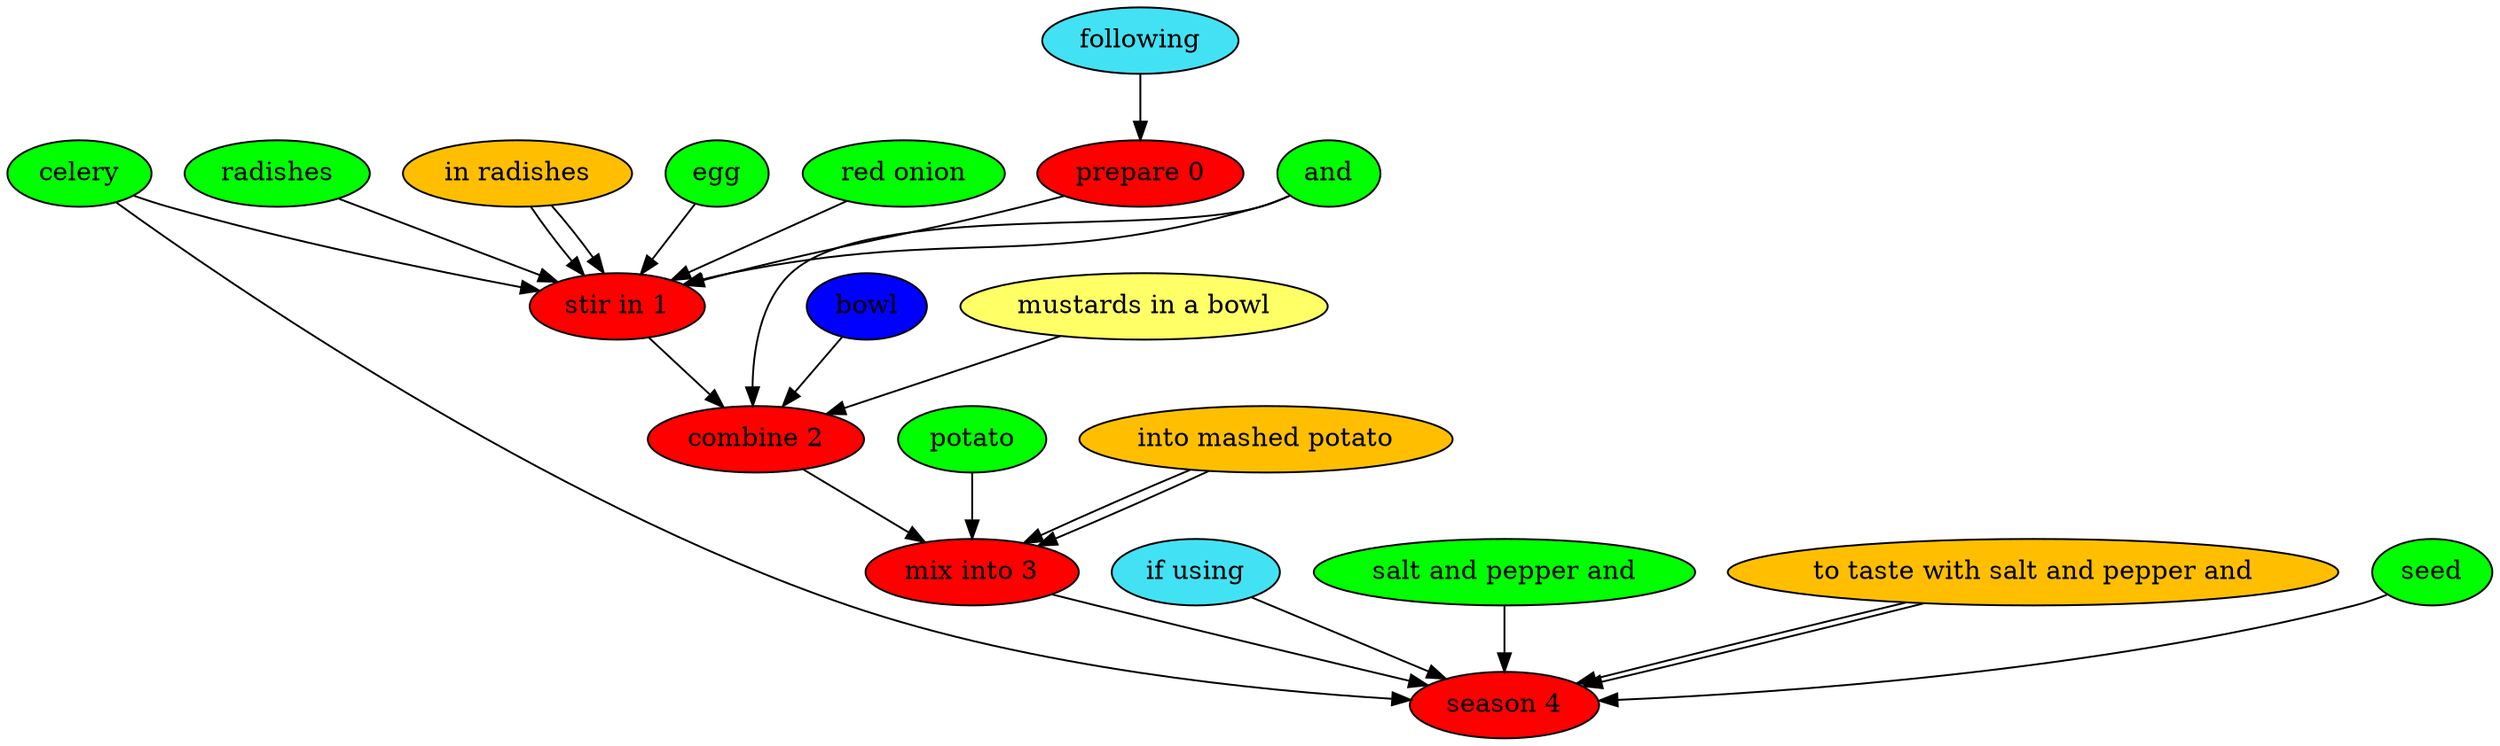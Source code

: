 digraph G {
"prepare 0" [style=filled, fillcolor=red];
following [style=filled, fillcolor="#42e2f4"];
following -> "prepare 0";
"stir in 1" [style=filled, fillcolor=red];
radishes [style=filled, fillcolor=green];
radishes -> "stir in 1";
"in radishes" [style=filled, fillcolor="#01DFA5"];
"in radishes" -> "stir in 1";
egg [style=filled, fillcolor=green];
egg -> "stir in 1";
celery [style=filled, fillcolor=green];
celery -> "stir in 1";
and [style=filled, fillcolor=green];
and -> "stir in 1";
"red onion" [style=filled, fillcolor=green];
"red onion" -> "stir in 1";
"in radishes" [style=filled, fillcolor="#FFBF00"];
"in radishes" -> "stir in 1";
"combine 2" [style=filled, fillcolor=red];
and [style=filled, fillcolor=green];
and -> "combine 2";
bowl [style=filled, fillcolor="#0000ff"];
bowl -> "combine 2";
"mustards in a bowl" [style=filled, fillcolor="#ffff66"];
"mustards in a bowl" -> "combine 2";
"mix into 3" [style=filled, fillcolor=red];
potato [style=filled, fillcolor=green];
potato -> "mix into 3";
"into mashed potato" [style=filled, fillcolor="#01DFA5"];
"into mashed potato" -> "mix into 3";
"into mashed potato" [style=filled, fillcolor="#FFBF00"];
"into mashed potato" -> "mix into 3";
"season 4" [style=filled, fillcolor=red];
"if using" [style=filled, fillcolor="#42e2f4"];
"if using" -> "season 4";
"salt and pepper and" [style=filled, fillcolor=green];
"salt and pepper and" -> "season 4";
"to taste with salt and pepper and" [style=filled, fillcolor="#01DFA5"];
"to taste with salt and pepper and" -> "season 4";
celery [style=filled, fillcolor=green];
celery -> "season 4";
seed [style=filled, fillcolor=green];
seed -> "season 4";
"to taste with salt and pepper and" [style=filled, fillcolor="#FFBF00"];
"to taste with salt and pepper and" -> "season 4";
"prepare 0" -> "stir in 1";
"stir in 1" -> "combine 2";
"combine 2" -> "mix into 3";
"mix into 3" -> "season 4";
}
